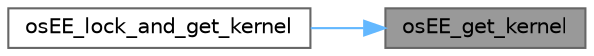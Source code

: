 digraph "osEE_get_kernel"
{
 // LATEX_PDF_SIZE
  bgcolor="transparent";
  edge [fontname=Helvetica,fontsize=10,labelfontname=Helvetica,labelfontsize=10];
  node [fontname=Helvetica,fontsize=10,shape=box,height=0.2,width=0.4];
  rankdir="RL";
  Node1 [id="Node000001",label="osEE_get_kernel",height=0.2,width=0.4,color="gray40", fillcolor="grey60", style="filled", fontcolor="black",tooltip="Returns the pointer to the Kernel descriptor Block."];
  Node1 -> Node2 [id="edge2_Node000001_Node000002",dir="back",color="steelblue1",style="solid",tooltip=" "];
  Node2 [id="Node000002",label="osEE_lock_and_get_kernel",height=0.2,width=0.4,color="grey40", fillcolor="white", style="filled",URL="$ee__get__kernel__and__core_8h.html#a43296e1236b82bc64103ecb58148ac2e",tooltip="Locks the kernel and gets the Kernel Descriptor Block pointer."];
}
